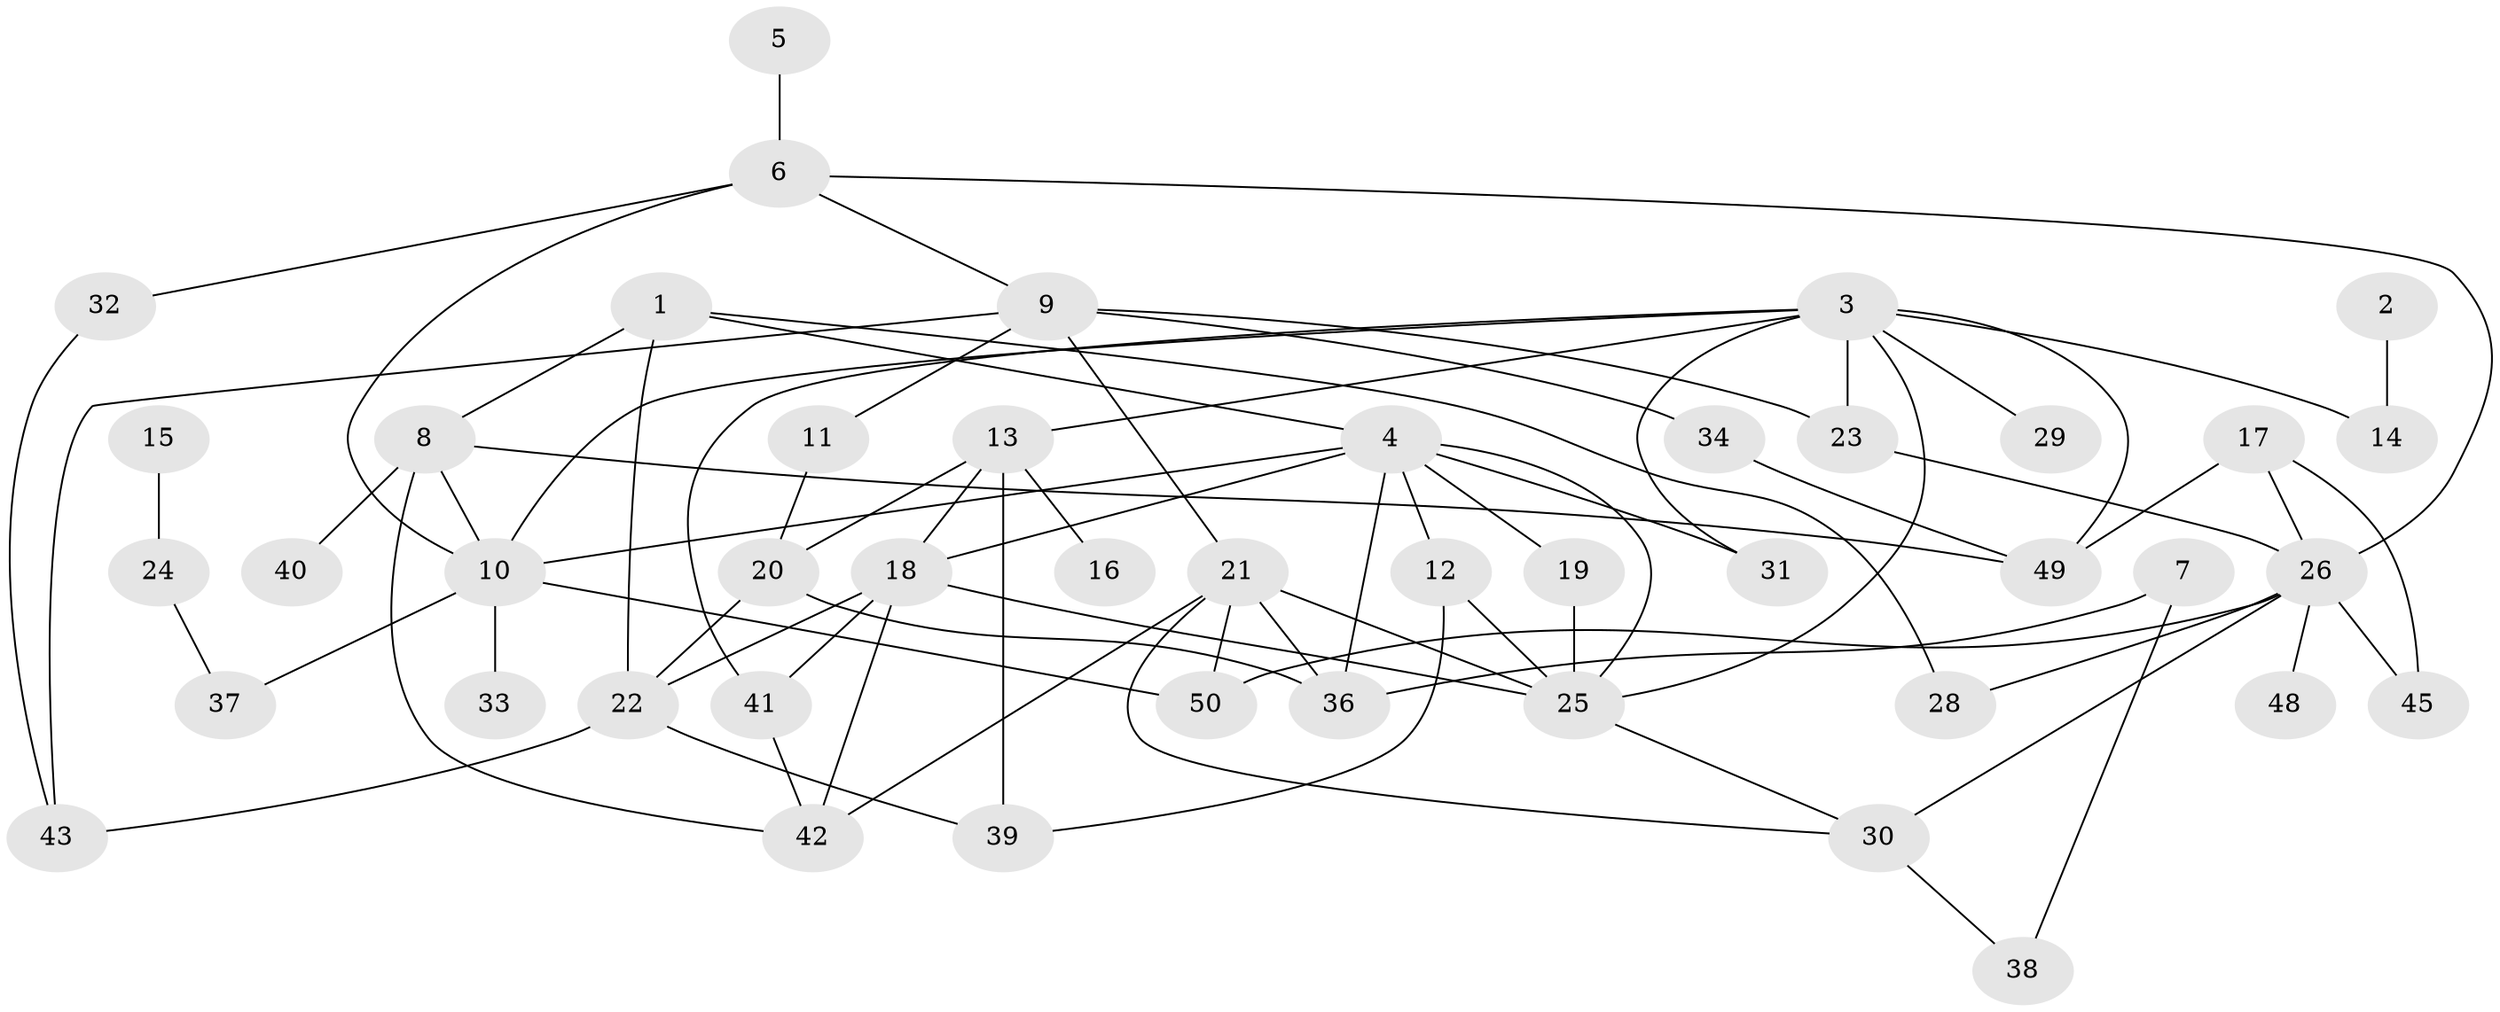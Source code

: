 // original degree distribution, {2: 0.2524271844660194, 1: 0.1941747572815534, 3: 0.2621359223300971, 6: 0.038834951456310676, 5: 0.04854368932038835, 4: 0.13592233009708737, 0: 0.06796116504854369}
// Generated by graph-tools (version 1.1) at 2025/48/03/04/25 22:48:35]
// undirected, 45 vertices, 77 edges
graph export_dot {
  node [color=gray90,style=filled];
  1;
  2;
  3;
  4;
  5;
  6;
  7;
  8;
  9;
  10;
  11;
  12;
  13;
  14;
  15;
  16;
  17;
  18;
  19;
  20;
  21;
  22;
  23;
  24;
  25;
  26;
  28;
  29;
  30;
  31;
  32;
  33;
  34;
  36;
  37;
  38;
  39;
  40;
  41;
  42;
  43;
  45;
  48;
  49;
  50;
  1 -- 4 [weight=1.0];
  1 -- 8 [weight=1.0];
  1 -- 22 [weight=1.0];
  1 -- 28 [weight=1.0];
  2 -- 14 [weight=1.0];
  3 -- 10 [weight=1.0];
  3 -- 13 [weight=1.0];
  3 -- 14 [weight=1.0];
  3 -- 23 [weight=1.0];
  3 -- 25 [weight=1.0];
  3 -- 29 [weight=1.0];
  3 -- 31 [weight=1.0];
  3 -- 41 [weight=1.0];
  3 -- 49 [weight=1.0];
  4 -- 10 [weight=1.0];
  4 -- 12 [weight=1.0];
  4 -- 18 [weight=1.0];
  4 -- 19 [weight=1.0];
  4 -- 25 [weight=1.0];
  4 -- 31 [weight=1.0];
  4 -- 36 [weight=1.0];
  5 -- 6 [weight=1.0];
  6 -- 9 [weight=1.0];
  6 -- 10 [weight=1.0];
  6 -- 26 [weight=1.0];
  6 -- 32 [weight=1.0];
  7 -- 36 [weight=1.0];
  7 -- 38 [weight=1.0];
  8 -- 10 [weight=1.0];
  8 -- 40 [weight=1.0];
  8 -- 42 [weight=1.0];
  8 -- 49 [weight=1.0];
  9 -- 11 [weight=1.0];
  9 -- 21 [weight=1.0];
  9 -- 23 [weight=1.0];
  9 -- 34 [weight=1.0];
  9 -- 43 [weight=1.0];
  10 -- 33 [weight=1.0];
  10 -- 37 [weight=1.0];
  10 -- 50 [weight=1.0];
  11 -- 20 [weight=1.0];
  12 -- 25 [weight=1.0];
  12 -- 39 [weight=1.0];
  13 -- 16 [weight=1.0];
  13 -- 18 [weight=1.0];
  13 -- 20 [weight=1.0];
  13 -- 39 [weight=1.0];
  15 -- 24 [weight=1.0];
  17 -- 26 [weight=1.0];
  17 -- 45 [weight=1.0];
  17 -- 49 [weight=1.0];
  18 -- 22 [weight=1.0];
  18 -- 25 [weight=1.0];
  18 -- 41 [weight=1.0];
  18 -- 42 [weight=1.0];
  19 -- 25 [weight=1.0];
  20 -- 22 [weight=1.0];
  20 -- 36 [weight=1.0];
  21 -- 25 [weight=1.0];
  21 -- 30 [weight=1.0];
  21 -- 36 [weight=1.0];
  21 -- 42 [weight=1.0];
  21 -- 50 [weight=1.0];
  22 -- 39 [weight=1.0];
  22 -- 43 [weight=1.0];
  23 -- 26 [weight=2.0];
  24 -- 37 [weight=1.0];
  25 -- 30 [weight=1.0];
  26 -- 28 [weight=1.0];
  26 -- 30 [weight=1.0];
  26 -- 45 [weight=1.0];
  26 -- 48 [weight=1.0];
  26 -- 50 [weight=1.0];
  30 -- 38 [weight=1.0];
  32 -- 43 [weight=1.0];
  34 -- 49 [weight=1.0];
  41 -- 42 [weight=1.0];
}
